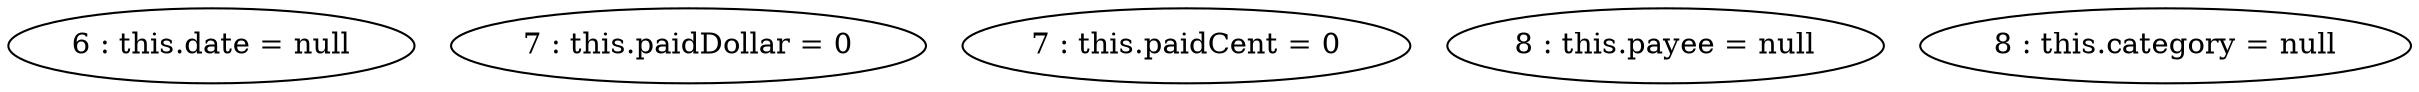 digraph G {
"6 : this.date = null"
"7 : this.paidDollar = 0"
"7 : this.paidCent = 0"
"8 : this.payee = null"
"8 : this.category = null"
}